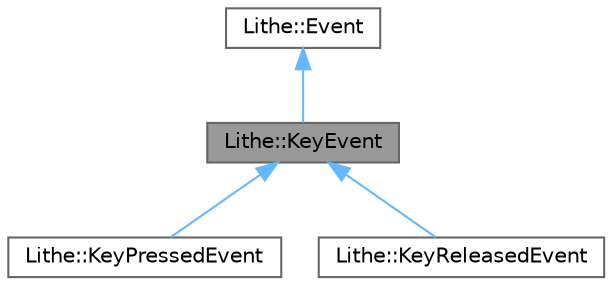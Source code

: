 digraph "Lithe::KeyEvent"
{
 // LATEX_PDF_SIZE
  bgcolor="transparent";
  edge [fontname=Helvetica,fontsize=10,labelfontname=Helvetica,labelfontsize=10];
  node [fontname=Helvetica,fontsize=10,shape=box,height=0.2,width=0.4];
  Node1 [id="Node000001",label="Lithe::KeyEvent",height=0.2,width=0.4,color="gray40", fillcolor="grey60", style="filled", fontcolor="black",tooltip="Base class for all keyboard events."];
  Node2 -> Node1 [id="edge1_Node000001_Node000002",dir="back",color="steelblue1",style="solid",tooltip=" "];
  Node2 [id="Node000002",label="Lithe::Event",height=0.2,width=0.4,color="gray40", fillcolor="white", style="filled",URL="$class_lithe_1_1_event.html",tooltip="Base class for all event types, categories and sources."];
  Node1 -> Node3 [id="edge2_Node000001_Node000003",dir="back",color="steelblue1",style="solid",tooltip=" "];
  Node3 [id="Node000003",label="Lithe::KeyPressedEvent",height=0.2,width=0.4,color="gray40", fillcolor="white", style="filled",URL="$class_lithe_1_1_key_pressed_event.html",tooltip="Class for key press event."];
  Node1 -> Node4 [id="edge3_Node000001_Node000004",dir="back",color="steelblue1",style="solid",tooltip=" "];
  Node4 [id="Node000004",label="Lithe::KeyReleasedEvent",height=0.2,width=0.4,color="gray40", fillcolor="white", style="filled",URL="$class_lithe_1_1_key_released_event.html",tooltip="Class for key release event."];
}
